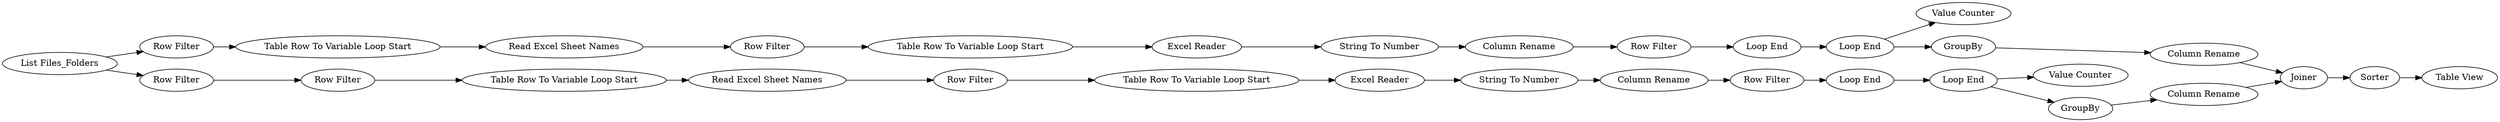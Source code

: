 digraph {
	"978083980913921593_55" [label="Row Filter"]
	"978083980913921593_47" [label="Loop End"]
	"978083980913921593_44" [label="Row Filter"]
	"978083980913921593_40" [label="Loop End"]
	"978083980913921593_41" [label="Loop End"]
	"978083980913921593_60" [label="String To Number"]
	"978083980913921593_38" [label="Excel Reader"]
	"978083980913921593_46" [label="Value Counter"]
	"978083980913921593_70" [label=Sorter]
	"978083980913921593_69" [label="Table View"]
	"978083980913921593_32" [label="Row Filter"]
	"978083980913921593_52" [label="Loop End"]
	"978083980913921593_37" [label="Table Row To Variable Loop Start"]
	"978083980913921593_65" [label=GroupBy]
	"978083980913921593_28" [label="Table Row To Variable Loop Start"]
	"978083980913921593_36" [label="Row Filter"]
	"978083980913921593_29" [label="Read Excel Sheet Names"]
	"978083980913921593_64" [label=Joiner]
	"978083980913921593_58" [label="Table Row To Variable Loop Start"]
	"978083980913921593_61" [label="Row Filter"]
	"978083980913921593_42" [label="Column Rename"]
	"978083980913921593_59" [label="Column Rename"]
	"978083980913921593_49" [label="Read Excel Sheet Names"]
	"978083980913921593_27" [label="List Files_Folders"]
	"978083980913921593_67" [label="Column Rename"]
	"978083980913921593_31" [label="Row Filter"]
	"978083980913921593_62" [label="Value Counter"]
	"978083980913921593_53" [label="Table Row To Variable Loop Start"]
	"978083980913921593_43" [label="String To Number"]
	"978083980913921593_66" [label=GroupBy]
	"978083980913921593_30" [label="Row Filter"]
	"978083980913921593_48" [label="Excel Reader"]
	"978083980913921593_68" [label="Column Rename"]
	"978083980913921593_58" -> "978083980913921593_48"
	"978083980913921593_48" -> "978083980913921593_60"
	"978083980913921593_59" -> "978083980913921593_61"
	"978083980913921593_27" -> "978083980913921593_32"
	"978083980913921593_65" -> "978083980913921593_67"
	"978083980913921593_31" -> "978083980913921593_28"
	"978083980913921593_64" -> "978083980913921593_70"
	"978083980913921593_52" -> "978083980913921593_62"
	"978083980913921593_27" -> "978083980913921593_30"
	"978083980913921593_29" -> "978083980913921593_36"
	"978083980913921593_52" -> "978083980913921593_66"
	"978083980913921593_42" -> "978083980913921593_44"
	"978083980913921593_49" -> "978083980913921593_55"
	"978083980913921593_30" -> "978083980913921593_31"
	"978083980913921593_67" -> "978083980913921593_64"
	"978083980913921593_41" -> "978083980913921593_46"
	"978083980913921593_47" -> "978083980913921593_52"
	"978083980913921593_60" -> "978083980913921593_59"
	"978083980913921593_32" -> "978083980913921593_53"
	"978083980913921593_38" -> "978083980913921593_43"
	"978083980913921593_44" -> "978083980913921593_40"
	"978083980913921593_55" -> "978083980913921593_58"
	"978083980913921593_43" -> "978083980913921593_42"
	"978083980913921593_41" -> "978083980913921593_65"
	"978083980913921593_61" -> "978083980913921593_47"
	"978083980913921593_70" -> "978083980913921593_69"
	"978083980913921593_66" -> "978083980913921593_68"
	"978083980913921593_40" -> "978083980913921593_41"
	"978083980913921593_28" -> "978083980913921593_29"
	"978083980913921593_37" -> "978083980913921593_38"
	"978083980913921593_36" -> "978083980913921593_37"
	"978083980913921593_68" -> "978083980913921593_64"
	"978083980913921593_53" -> "978083980913921593_49"
	rankdir=LR
}
